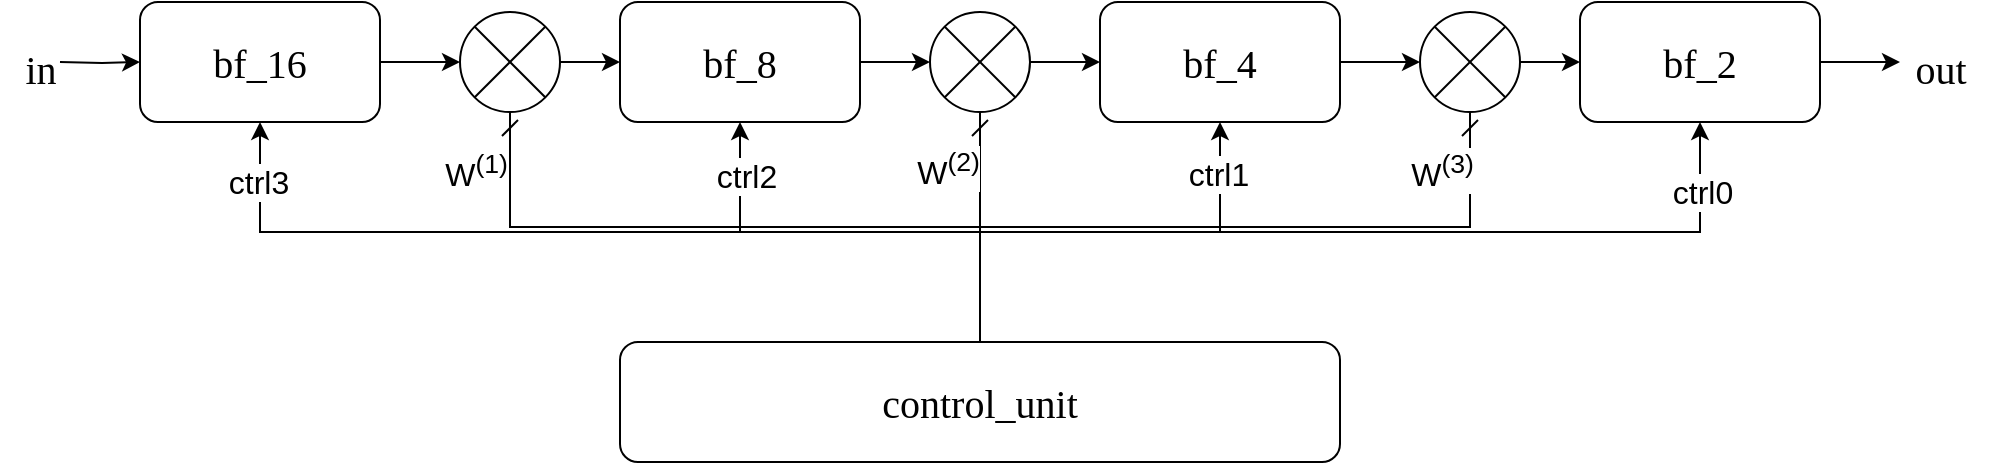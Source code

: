 <mxfile version="22.1.17" type="github">
  <diagram name="第 1 页" id="mlgCdUiVMjSLka7onku4">
    <mxGraphModel dx="1434" dy="746" grid="1" gridSize="10" guides="1" tooltips="1" connect="1" arrows="1" fold="1" page="1" pageScale="1" pageWidth="827" pageHeight="1169" math="0" shadow="0">
      <root>
        <mxCell id="0" />
        <mxCell id="1" parent="0" />
        <mxCell id="R15YkKF7BeIlNFCTIBEp-44" style="edgeStyle=orthogonalEdgeStyle;rounded=0;orthogonalLoop=1;jettySize=auto;html=1;exitX=1;exitY=0.5;exitDx=0;exitDy=0;entryX=0;entryY=0.5;entryDx=0;entryDy=0;startArrow=none;startFill=0;" parent="1" source="R15YkKF7BeIlNFCTIBEp-1" target="R15YkKF7BeIlNFCTIBEp-36" edge="1">
          <mxGeometry relative="1" as="geometry" />
        </mxCell>
        <mxCell id="R15YkKF7BeIlNFCTIBEp-1" value="&lt;font style=&quot;font-size: 20px;&quot; face=&quot;Times New Roman&quot;&gt;bf_8&lt;/font&gt;" style="rounded=1;whiteSpace=wrap;html=1;" parent="1" vertex="1">
          <mxGeometry x="320" y="340" width="120" height="60" as="geometry" />
        </mxCell>
        <mxCell id="R15YkKF7BeIlNFCTIBEp-35" style="edgeStyle=orthogonalEdgeStyle;rounded=0;orthogonalLoop=1;jettySize=auto;html=1;exitX=1;exitY=0.5;exitDx=0;exitDy=0;entryX=0;entryY=0.5;entryDx=0;entryDy=0;startArrow=none;startFill=0;" parent="1" source="R15YkKF7BeIlNFCTIBEp-2" target="R15YkKF7BeIlNFCTIBEp-34" edge="1">
          <mxGeometry relative="1" as="geometry" />
        </mxCell>
        <mxCell id="R15YkKF7BeIlNFCTIBEp-2" value="&lt;font style=&quot;font-size: 20px;&quot; face=&quot;Times New Roman&quot;&gt;bf_4&lt;/font&gt;" style="rounded=1;whiteSpace=wrap;html=1;" parent="1" vertex="1">
          <mxGeometry x="560" y="340" width="120" height="60" as="geometry" />
        </mxCell>
        <mxCell id="R15YkKF7BeIlNFCTIBEp-47" style="edgeStyle=orthogonalEdgeStyle;rounded=0;orthogonalLoop=1;jettySize=auto;html=1;exitX=1;exitY=0.5;exitDx=0;exitDy=0;startArrow=none;startFill=0;" parent="1" source="R15YkKF7BeIlNFCTIBEp-3" edge="1">
          <mxGeometry relative="1" as="geometry">
            <mxPoint x="960" y="370" as="targetPoint" />
          </mxGeometry>
        </mxCell>
        <mxCell id="R15YkKF7BeIlNFCTIBEp-3" value="&lt;font style=&quot;font-size: 20px;&quot; face=&quot;Times New Roman&quot;&gt;bf_2&lt;/font&gt;" style="rounded=1;whiteSpace=wrap;html=1;" parent="1" vertex="1">
          <mxGeometry x="800" y="340" width="120" height="60" as="geometry" />
        </mxCell>
        <mxCell id="R15YkKF7BeIlNFCTIBEp-24" style="edgeStyle=orthogonalEdgeStyle;rounded=0;orthogonalLoop=1;jettySize=auto;html=1;exitX=0;exitY=0.5;exitDx=0;exitDy=0;entryX=0;entryY=0.5;entryDx=0;entryDy=0;startArrow=none;startFill=0;" parent="1" target="R15YkKF7BeIlNFCTIBEp-4" edge="1">
          <mxGeometry relative="1" as="geometry">
            <mxPoint x="40" y="370" as="sourcePoint" />
          </mxGeometry>
        </mxCell>
        <mxCell id="R15YkKF7BeIlNFCTIBEp-42" style="edgeStyle=orthogonalEdgeStyle;rounded=0;orthogonalLoop=1;jettySize=auto;html=1;exitX=1;exitY=0.5;exitDx=0;exitDy=0;entryX=0;entryY=0.5;entryDx=0;entryDy=0;startArrow=none;startFill=0;" parent="1" source="R15YkKF7BeIlNFCTIBEp-4" target="R15YkKF7BeIlNFCTIBEp-37" edge="1">
          <mxGeometry relative="1" as="geometry" />
        </mxCell>
        <mxCell id="R15YkKF7BeIlNFCTIBEp-4" value="&lt;font style=&quot;font-size: 20px;&quot; face=&quot;Times New Roman&quot;&gt;bf_16&lt;/font&gt;" style="rounded=1;whiteSpace=wrap;html=1;" parent="1" vertex="1">
          <mxGeometry x="80" y="340" width="120" height="60" as="geometry" />
        </mxCell>
        <mxCell id="R15YkKF7BeIlNFCTIBEp-11" style="edgeStyle=orthogonalEdgeStyle;rounded=0;orthogonalLoop=1;jettySize=auto;html=1;exitX=0.5;exitY=0;exitDx=0;exitDy=0;entryX=0.5;entryY=1;entryDx=0;entryDy=0;" parent="1" source="R15YkKF7BeIlNFCTIBEp-8" target="R15YkKF7BeIlNFCTIBEp-4" edge="1">
          <mxGeometry relative="1" as="geometry" />
        </mxCell>
        <mxCell id="R15YkKF7BeIlNFCTIBEp-61" value="&lt;font style=&quot;font-size: 16px;&quot;&gt;ctrl3&lt;/font&gt;" style="edgeLabel;html=1;align=center;verticalAlign=middle;resizable=0;points=[];fontSize=11;fontFamily=Helvetica;fontColor=default;labelPosition=center;verticalLabelPosition=middle;" parent="R15YkKF7BeIlNFCTIBEp-11" vertex="1" connectable="0">
          <mxGeometry x="0.872" y="1" relative="1" as="geometry">
            <mxPoint as="offset" />
          </mxGeometry>
        </mxCell>
        <mxCell id="R15YkKF7BeIlNFCTIBEp-15" style="edgeStyle=orthogonalEdgeStyle;rounded=0;orthogonalLoop=1;jettySize=auto;html=1;exitX=0.5;exitY=0;exitDx=0;exitDy=0;entryX=0.5;entryY=1;entryDx=0;entryDy=0;" parent="1" source="R15YkKF7BeIlNFCTIBEp-8" target="R15YkKF7BeIlNFCTIBEp-1" edge="1">
          <mxGeometry relative="1" as="geometry" />
        </mxCell>
        <mxCell id="R15YkKF7BeIlNFCTIBEp-62" value="&lt;font style=&quot;font-size: 16px;&quot;&gt;ctrl2&lt;/font&gt;" style="edgeLabel;html=1;align=center;verticalAlign=middle;resizable=0;points=[];fontSize=11;fontFamily=Helvetica;fontColor=default;labelPosition=center;verticalLabelPosition=middle;" parent="R15YkKF7BeIlNFCTIBEp-15" vertex="1" connectable="0">
          <mxGeometry x="0.765" y="-3" relative="1" as="geometry">
            <mxPoint as="offset" />
          </mxGeometry>
        </mxCell>
        <mxCell id="R15YkKF7BeIlNFCTIBEp-16" style="edgeStyle=orthogonalEdgeStyle;rounded=0;orthogonalLoop=1;jettySize=auto;html=1;exitX=0.5;exitY=0;exitDx=0;exitDy=0;entryX=0.5;entryY=1;entryDx=0;entryDy=0;" parent="1" source="R15YkKF7BeIlNFCTIBEp-8" target="R15YkKF7BeIlNFCTIBEp-2" edge="1">
          <mxGeometry relative="1" as="geometry" />
        </mxCell>
        <mxCell id="R15YkKF7BeIlNFCTIBEp-63" value="&lt;font style=&quot;font-size: 16px;&quot;&gt;ctrl1&lt;/font&gt;" style="edgeLabel;html=1;align=center;verticalAlign=middle;resizable=0;points=[];fontSize=11;fontFamily=Helvetica;fontColor=default;labelPosition=center;verticalLabelPosition=middle;" parent="R15YkKF7BeIlNFCTIBEp-16" vertex="1" connectable="0">
          <mxGeometry x="0.774" y="1" relative="1" as="geometry">
            <mxPoint as="offset" />
          </mxGeometry>
        </mxCell>
        <mxCell id="R15YkKF7BeIlNFCTIBEp-17" style="edgeStyle=orthogonalEdgeStyle;rounded=0;orthogonalLoop=1;jettySize=auto;html=1;exitX=0.5;exitY=0;exitDx=0;exitDy=0;entryX=0.5;entryY=1;entryDx=0;entryDy=0;" parent="1" source="R15YkKF7BeIlNFCTIBEp-8" target="R15YkKF7BeIlNFCTIBEp-3" edge="1">
          <mxGeometry relative="1" as="geometry" />
        </mxCell>
        <mxCell id="R15YkKF7BeIlNFCTIBEp-64" value="&lt;font style=&quot;font-size: 16px;&quot;&gt;ctrl0&lt;/font&gt;" style="edgeLabel;html=1;align=center;verticalAlign=middle;resizable=0;points=[];fontSize=11;fontFamily=Helvetica;fontColor=default;labelPosition=center;verticalLabelPosition=middle;" parent="R15YkKF7BeIlNFCTIBEp-17" vertex="1" connectable="0">
          <mxGeometry x="0.851" y="-1" relative="1" as="geometry">
            <mxPoint as="offset" />
          </mxGeometry>
        </mxCell>
        <mxCell id="R15YkKF7BeIlNFCTIBEp-39" style="edgeStyle=orthogonalEdgeStyle;rounded=0;orthogonalLoop=1;jettySize=auto;html=1;exitX=0.5;exitY=0;exitDx=0;exitDy=0;entryX=0.5;entryY=1;entryDx=0;entryDy=0;movable=1;resizable=1;rotatable=1;deletable=1;editable=1;locked=0;connectable=1;endArrow=dash;endFill=0;" parent="1" source="R15YkKF7BeIlNFCTIBEp-8" target="R15YkKF7BeIlNFCTIBEp-37" edge="1">
          <mxGeometry relative="1" as="geometry" />
        </mxCell>
        <mxCell id="R15YkKF7BeIlNFCTIBEp-65" value="&lt;font style=&quot;font-size: 16px;&quot;&gt;W&lt;sup&gt;(1)&lt;/sup&gt;&lt;/font&gt;" style="edgeLabel;html=1;align=right;verticalAlign=middle;resizable=0;points=[];fontSize=11;fontFamily=Helvetica;fontColor=default;labelPosition=left;verticalLabelPosition=middle;" parent="R15YkKF7BeIlNFCTIBEp-39" vertex="1" connectable="0">
          <mxGeometry x="0.834" y="1" relative="1" as="geometry">
            <mxPoint as="offset" />
          </mxGeometry>
        </mxCell>
        <mxCell id="R15YkKF7BeIlNFCTIBEp-40" style="edgeStyle=orthogonalEdgeStyle;rounded=0;orthogonalLoop=1;jettySize=auto;html=1;exitX=0.5;exitY=0;exitDx=0;exitDy=0;entryX=0.5;entryY=1;entryDx=0;entryDy=0;endArrow=dash;endFill=0;" parent="1" source="R15YkKF7BeIlNFCTIBEp-8" target="R15YkKF7BeIlNFCTIBEp-36" edge="1">
          <mxGeometry relative="1" as="geometry" />
        </mxCell>
        <mxCell id="R15YkKF7BeIlNFCTIBEp-66" value="&lt;font style=&quot;font-size: 16px;&quot;&gt;W&lt;sup&gt;(2)&lt;/sup&gt;&lt;/font&gt;" style="edgeLabel;html=1;align=right;verticalAlign=middle;resizable=0;points=[];fontSize=11;fontFamily=Helvetica;fontColor=default;labelPosition=left;verticalLabelPosition=middle;" parent="R15YkKF7BeIlNFCTIBEp-40" vertex="1" connectable="0">
          <mxGeometry x="0.513" relative="1" as="geometry">
            <mxPoint as="offset" />
          </mxGeometry>
        </mxCell>
        <mxCell id="R15YkKF7BeIlNFCTIBEp-41" style="edgeStyle=orthogonalEdgeStyle;rounded=0;orthogonalLoop=1;jettySize=auto;html=1;exitX=0.5;exitY=0;exitDx=0;exitDy=0;entryX=0.5;entryY=1;entryDx=0;entryDy=0;endArrow=dash;endFill=0;" parent="1" source="R15YkKF7BeIlNFCTIBEp-8" target="R15YkKF7BeIlNFCTIBEp-34" edge="1">
          <mxGeometry relative="1" as="geometry" />
        </mxCell>
        <mxCell id="R15YkKF7BeIlNFCTIBEp-67" value="&lt;font style=&quot;font-size: 16px;&quot;&gt;W&lt;sup&gt;(3)&lt;/sup&gt;&lt;/font&gt;" style="edgeLabel;html=1;align=right;verticalAlign=middle;resizable=0;points=[];fontSize=11;fontFamily=Helvetica;fontColor=default;labelPosition=left;verticalLabelPosition=middle;" parent="R15YkKF7BeIlNFCTIBEp-41" vertex="1" connectable="0">
          <mxGeometry x="0.839" y="-2" relative="1" as="geometry">
            <mxPoint as="offset" />
          </mxGeometry>
        </mxCell>
        <mxCell id="R15YkKF7BeIlNFCTIBEp-8" value="&lt;font style=&quot;font-size: 20px;&quot; face=&quot;Times New Roman&quot;&gt;control_unit&lt;/font&gt;" style="rounded=1;whiteSpace=wrap;html=1;" parent="1" vertex="1">
          <mxGeometry x="320" y="510" width="360" height="60" as="geometry" />
        </mxCell>
        <mxCell id="R15YkKF7BeIlNFCTIBEp-46" style="edgeStyle=orthogonalEdgeStyle;rounded=0;orthogonalLoop=1;jettySize=auto;html=1;exitX=1;exitY=0.5;exitDx=0;exitDy=0;entryX=0;entryY=0.5;entryDx=0;entryDy=0;startArrow=none;startFill=0;" parent="1" source="R15YkKF7BeIlNFCTIBEp-34" target="R15YkKF7BeIlNFCTIBEp-3" edge="1">
          <mxGeometry relative="1" as="geometry" />
        </mxCell>
        <mxCell id="R15YkKF7BeIlNFCTIBEp-34" value="" style="shape=sumEllipse;perimeter=ellipsePerimeter;whiteSpace=wrap;html=1;backgroundOutline=1;aspect=fixed;" parent="1" vertex="1">
          <mxGeometry x="720" y="345" width="50" height="50" as="geometry" />
        </mxCell>
        <mxCell id="R15YkKF7BeIlNFCTIBEp-45" style="edgeStyle=orthogonalEdgeStyle;rounded=0;orthogonalLoop=1;jettySize=auto;html=1;exitX=1;exitY=0.5;exitDx=0;exitDy=0;entryX=0;entryY=0.5;entryDx=0;entryDy=0;startArrow=none;startFill=0;" parent="1" source="R15YkKF7BeIlNFCTIBEp-36" target="R15YkKF7BeIlNFCTIBEp-2" edge="1">
          <mxGeometry relative="1" as="geometry" />
        </mxCell>
        <mxCell id="R15YkKF7BeIlNFCTIBEp-36" value="" style="shape=sumEllipse;perimeter=ellipsePerimeter;whiteSpace=wrap;html=1;backgroundOutline=1;aspect=fixed;" parent="1" vertex="1">
          <mxGeometry x="475" y="345" width="50" height="50" as="geometry" />
        </mxCell>
        <mxCell id="R15YkKF7BeIlNFCTIBEp-43" style="edgeStyle=orthogonalEdgeStyle;rounded=0;orthogonalLoop=1;jettySize=auto;html=1;exitX=1;exitY=0.5;exitDx=0;exitDy=0;entryX=0;entryY=0.5;entryDx=0;entryDy=0;startArrow=none;startFill=0;" parent="1" source="R15YkKF7BeIlNFCTIBEp-37" target="R15YkKF7BeIlNFCTIBEp-1" edge="1">
          <mxGeometry relative="1" as="geometry" />
        </mxCell>
        <mxCell id="R15YkKF7BeIlNFCTIBEp-37" value="" style="shape=sumEllipse;perimeter=ellipsePerimeter;whiteSpace=wrap;html=1;backgroundOutline=1;aspect=fixed;" parent="1" vertex="1">
          <mxGeometry x="240" y="345" width="50" height="50" as="geometry" />
        </mxCell>
        <mxCell id="R15YkKF7BeIlNFCTIBEp-68" value="&lt;font style=&quot;font-size: 20px;&quot; face=&quot;Times New Roman&quot;&gt;in&lt;/font&gt;" style="text;html=1;align=center;verticalAlign=middle;resizable=0;points=[];autosize=1;strokeColor=none;fillColor=none;fontSize=11;fontFamily=Helvetica;fontColor=default;" parent="1" vertex="1">
          <mxGeometry x="10" y="353" width="40" height="40" as="geometry" />
        </mxCell>
        <mxCell id="R15YkKF7BeIlNFCTIBEp-69" value="&lt;font style=&quot;font-size: 20px;&quot; face=&quot;Times New Roman&quot;&gt;out&lt;/font&gt;" style="text;html=1;align=center;verticalAlign=middle;resizable=0;points=[];autosize=1;strokeColor=none;fillColor=none;fontSize=11;fontFamily=Helvetica;fontColor=default;" parent="1" vertex="1">
          <mxGeometry x="955" y="353" width="50" height="40" as="geometry" />
        </mxCell>
      </root>
    </mxGraphModel>
  </diagram>
</mxfile>
